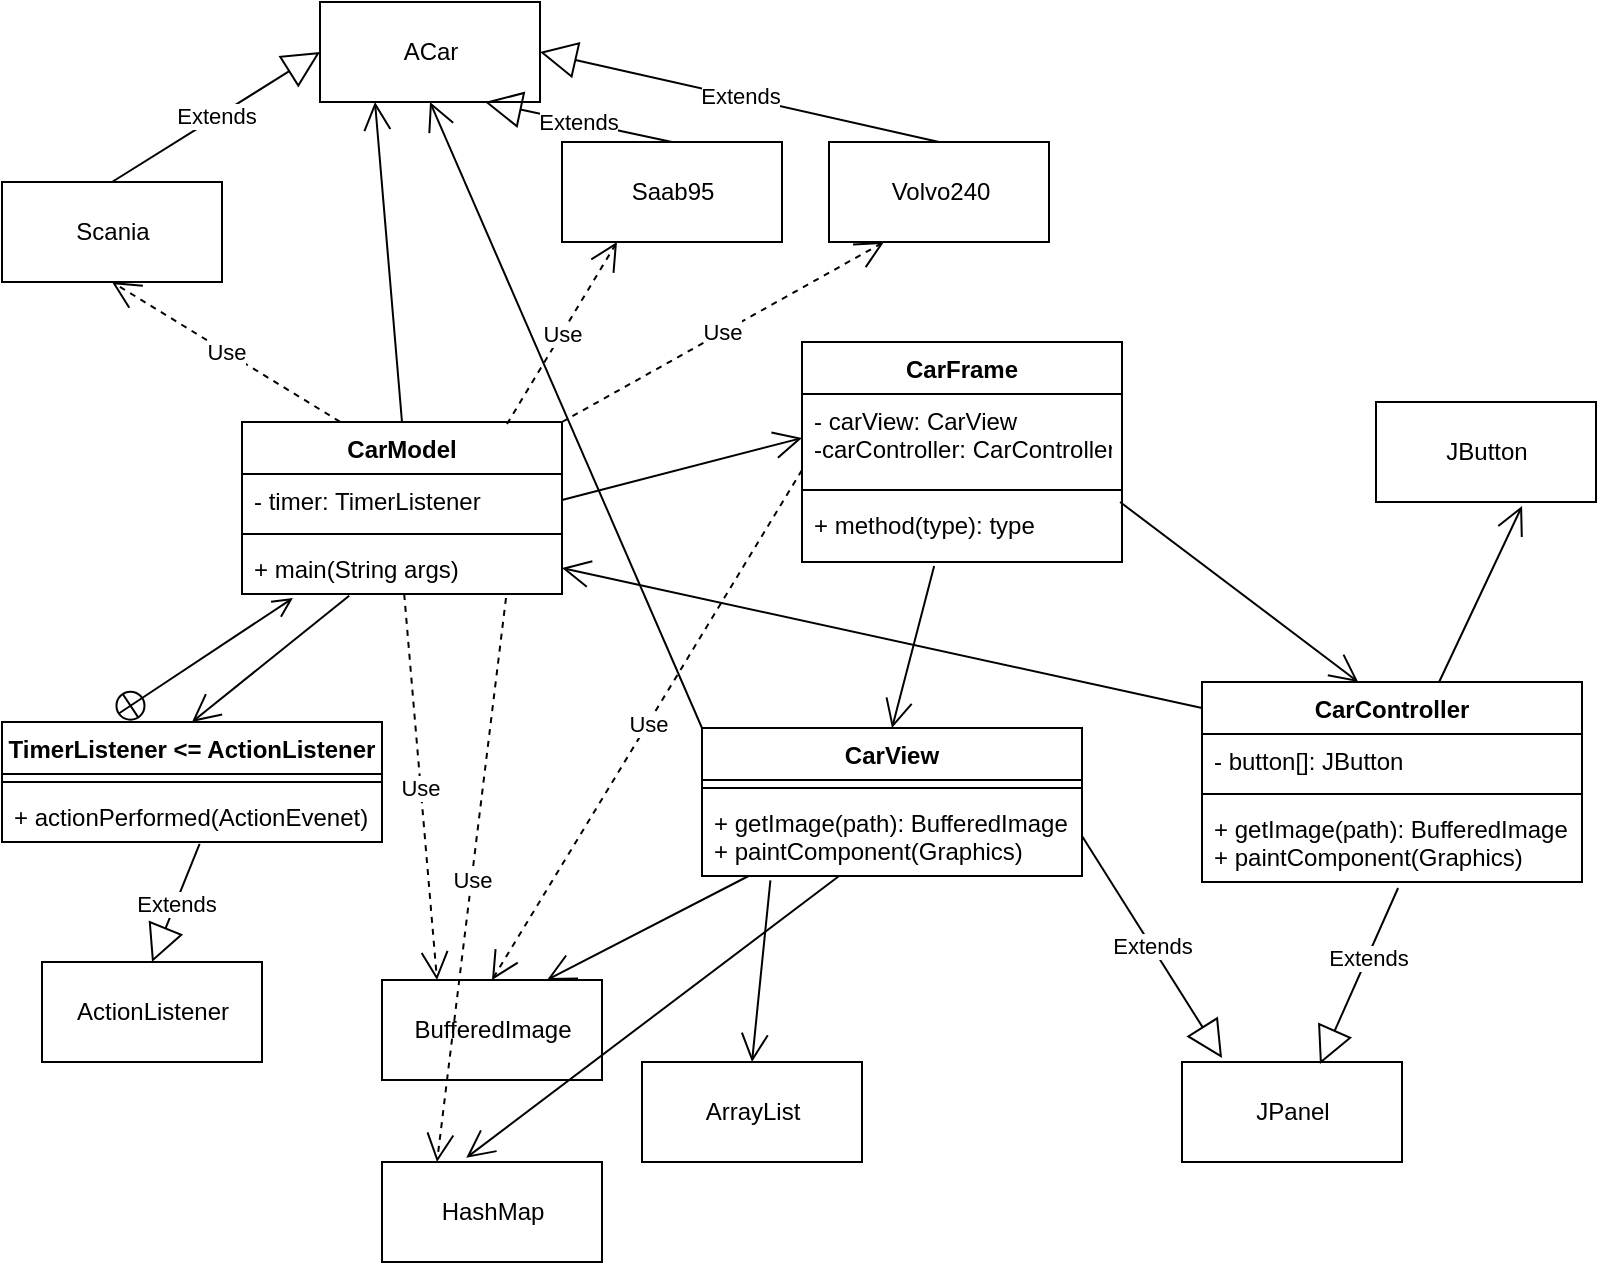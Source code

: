 <mxfile version="13.10.6" type="github">
  <diagram id="ecA78nppTtvyXu002oNl" name="Page-1">
    <mxGraphModel dx="1422" dy="794" grid="1" gridSize="10" guides="1" tooltips="1" connect="1" arrows="1" fold="1" page="1" pageScale="1" pageWidth="827" pageHeight="1169" math="0" shadow="0">
      <root>
        <mxCell id="0" />
        <mxCell id="1" parent="0" />
        <mxCell id="T7uT3LDMt8vaUPLxzDxL-1" value="Scania" style="html=1;" parent="1" vertex="1">
          <mxGeometry x="30" y="110" width="110" height="50" as="geometry" />
        </mxCell>
        <mxCell id="T7uT3LDMt8vaUPLxzDxL-2" value="Saab95" style="html=1;" parent="1" vertex="1">
          <mxGeometry x="310" y="90" width="110" height="50" as="geometry" />
        </mxCell>
        <mxCell id="T7uT3LDMt8vaUPLxzDxL-3" value="Volvo240" style="html=1;" parent="1" vertex="1">
          <mxGeometry x="443.5" y="90" width="110" height="50" as="geometry" />
        </mxCell>
        <mxCell id="T7uT3LDMt8vaUPLxzDxL-4" value="CarModel" style="swimlane;fontStyle=1;align=center;verticalAlign=top;childLayout=stackLayout;horizontal=1;startSize=26;horizontalStack=0;resizeParent=1;resizeParentMax=0;resizeLast=0;collapsible=1;marginBottom=0;" parent="1" vertex="1">
          <mxGeometry x="150" y="230" width="160" height="86" as="geometry" />
        </mxCell>
        <mxCell id="T7uT3LDMt8vaUPLxzDxL-5" value="- timer: TimerListener" style="text;strokeColor=none;fillColor=none;align=left;verticalAlign=top;spacingLeft=4;spacingRight=4;overflow=hidden;rotatable=0;points=[[0,0.5],[1,0.5]];portConstraint=eastwest;" parent="T7uT3LDMt8vaUPLxzDxL-4" vertex="1">
          <mxGeometry y="26" width="160" height="26" as="geometry" />
        </mxCell>
        <mxCell id="T7uT3LDMt8vaUPLxzDxL-6" value="" style="line;strokeWidth=1;fillColor=none;align=left;verticalAlign=middle;spacingTop=-1;spacingLeft=3;spacingRight=3;rotatable=0;labelPosition=right;points=[];portConstraint=eastwest;" parent="T7uT3LDMt8vaUPLxzDxL-4" vertex="1">
          <mxGeometry y="52" width="160" height="8" as="geometry" />
        </mxCell>
        <mxCell id="T7uT3LDMt8vaUPLxzDxL-7" value="+ main(String args)&#xa;" style="text;strokeColor=none;fillColor=none;align=left;verticalAlign=top;spacingLeft=4;spacingRight=4;overflow=hidden;rotatable=0;points=[[0,0.5],[1,0.5]];portConstraint=eastwest;" parent="T7uT3LDMt8vaUPLxzDxL-4" vertex="1">
          <mxGeometry y="60" width="160" height="26" as="geometry" />
        </mxCell>
        <mxCell id="T7uT3LDMt8vaUPLxzDxL-8" value="TimerListener &lt;= ActionListener" style="swimlane;fontStyle=1;align=center;verticalAlign=top;childLayout=stackLayout;horizontal=1;startSize=26;horizontalStack=0;resizeParent=1;resizeParentMax=0;resizeLast=0;collapsible=1;marginBottom=0;" parent="1" vertex="1">
          <mxGeometry x="30" y="380" width="190" height="60" as="geometry" />
        </mxCell>
        <mxCell id="T7uT3LDMt8vaUPLxzDxL-10" value="" style="line;strokeWidth=1;fillColor=none;align=left;verticalAlign=middle;spacingTop=-1;spacingLeft=3;spacingRight=3;rotatable=0;labelPosition=right;points=[];portConstraint=eastwest;" parent="T7uT3LDMt8vaUPLxzDxL-8" vertex="1">
          <mxGeometry y="26" width="190" height="8" as="geometry" />
        </mxCell>
        <mxCell id="T7uT3LDMt8vaUPLxzDxL-11" value="+ actionPerformed(ActionEvenet)" style="text;strokeColor=none;fillColor=none;align=left;verticalAlign=top;spacingLeft=4;spacingRight=4;overflow=hidden;rotatable=0;points=[[0,0.5],[1,0.5]];portConstraint=eastwest;" parent="T7uT3LDMt8vaUPLxzDxL-8" vertex="1">
          <mxGeometry y="34" width="190" height="26" as="geometry" />
        </mxCell>
        <mxCell id="T7uT3LDMt8vaUPLxzDxL-12" value="CarFrame" style="swimlane;fontStyle=1;align=center;verticalAlign=top;childLayout=stackLayout;horizontal=1;startSize=26;horizontalStack=0;resizeParent=1;resizeParentMax=0;resizeLast=0;collapsible=1;marginBottom=0;" parent="1" vertex="1">
          <mxGeometry x="430" y="190" width="160" height="110" as="geometry" />
        </mxCell>
        <mxCell id="T7uT3LDMt8vaUPLxzDxL-13" value="- carView: CarView&#xa;-carController: CarController" style="text;strokeColor=none;fillColor=none;align=left;verticalAlign=top;spacingLeft=4;spacingRight=4;overflow=hidden;rotatable=0;points=[[0,0.5],[1,0.5]];portConstraint=eastwest;" parent="T7uT3LDMt8vaUPLxzDxL-12" vertex="1">
          <mxGeometry y="26" width="160" height="44" as="geometry" />
        </mxCell>
        <mxCell id="T7uT3LDMt8vaUPLxzDxL-14" value="" style="line;strokeWidth=1;fillColor=none;align=left;verticalAlign=middle;spacingTop=-1;spacingLeft=3;spacingRight=3;rotatable=0;labelPosition=right;points=[];portConstraint=eastwest;" parent="T7uT3LDMt8vaUPLxzDxL-12" vertex="1">
          <mxGeometry y="70" width="160" height="8" as="geometry" />
        </mxCell>
        <mxCell id="T7uT3LDMt8vaUPLxzDxL-15" value="+ method(type): type" style="text;strokeColor=none;fillColor=none;align=left;verticalAlign=top;spacingLeft=4;spacingRight=4;overflow=hidden;rotatable=0;points=[[0,0.5],[1,0.5]];portConstraint=eastwest;" parent="T7uT3LDMt8vaUPLxzDxL-12" vertex="1">
          <mxGeometry y="78" width="160" height="32" as="geometry" />
        </mxCell>
        <mxCell id="9KbmFGsRR4CCeTzWTcyC-7" style="edgeStyle=none;orthogonalLoop=1;jettySize=auto;html=1;entryX=0.75;entryY=0;entryDx=0;entryDy=0;endArrow=open;endFill=1;endSize=12;" edge="1" parent="1" source="T7uT3LDMt8vaUPLxzDxL-16" target="T7uT3LDMt8vaUPLxzDxL-40">
          <mxGeometry relative="1" as="geometry" />
        </mxCell>
        <mxCell id="T7uT3LDMt8vaUPLxzDxL-16" value="CarView" style="swimlane;fontStyle=1;align=center;verticalAlign=top;childLayout=stackLayout;horizontal=1;startSize=26;horizontalStack=0;resizeParent=1;resizeParentMax=0;resizeLast=0;collapsible=1;marginBottom=0;" parent="1" vertex="1">
          <mxGeometry x="380" y="383" width="190" height="74" as="geometry" />
        </mxCell>
        <mxCell id="T7uT3LDMt8vaUPLxzDxL-18" value="" style="line;strokeWidth=1;fillColor=none;align=left;verticalAlign=middle;spacingTop=-1;spacingLeft=3;spacingRight=3;rotatable=0;labelPosition=right;points=[];portConstraint=eastwest;" parent="T7uT3LDMt8vaUPLxzDxL-16" vertex="1">
          <mxGeometry y="26" width="190" height="8" as="geometry" />
        </mxCell>
        <mxCell id="T7uT3LDMt8vaUPLxzDxL-19" value="+ getImage(path): BufferedImage&#xa;+ paintComponent(Graphics)" style="text;strokeColor=none;fillColor=none;align=left;verticalAlign=top;spacingLeft=4;spacingRight=4;overflow=hidden;rotatable=0;points=[[0,0.5],[1,0.5]];portConstraint=eastwest;" parent="T7uT3LDMt8vaUPLxzDxL-16" vertex="1">
          <mxGeometry y="34" width="190" height="40" as="geometry" />
        </mxCell>
        <mxCell id="T7uT3LDMt8vaUPLxzDxL-20" value="ACar" style="html=1;" parent="1" vertex="1">
          <mxGeometry x="189" y="20" width="110" height="50" as="geometry" />
        </mxCell>
        <mxCell id="T7uT3LDMt8vaUPLxzDxL-21" value="Extends" style="endArrow=block;endSize=16;endFill=0;html=1;exitX=0.5;exitY=0;exitDx=0;exitDy=0;entryX=0;entryY=0.5;entryDx=0;entryDy=0;" parent="1" source="T7uT3LDMt8vaUPLxzDxL-1" target="T7uT3LDMt8vaUPLxzDxL-20" edge="1">
          <mxGeometry width="160" relative="1" as="geometry">
            <mxPoint x="160" y="50" as="sourcePoint" />
            <mxPoint y="50" as="targetPoint" />
          </mxGeometry>
        </mxCell>
        <mxCell id="T7uT3LDMt8vaUPLxzDxL-22" value="Extends" style="endArrow=block;endSize=16;endFill=0;html=1;exitX=0.5;exitY=0;exitDx=0;exitDy=0;entryX=0.75;entryY=1;entryDx=0;entryDy=0;" parent="1" source="T7uT3LDMt8vaUPLxzDxL-2" target="T7uT3LDMt8vaUPLxzDxL-20" edge="1">
          <mxGeometry width="160" relative="1" as="geometry">
            <mxPoint x="550" y="20" as="sourcePoint" />
            <mxPoint x="390" y="20" as="targetPoint" />
          </mxGeometry>
        </mxCell>
        <mxCell id="T7uT3LDMt8vaUPLxzDxL-23" value="Extends" style="endArrow=block;endSize=16;endFill=0;html=1;exitX=0.5;exitY=0;exitDx=0;exitDy=0;entryX=1;entryY=0.5;entryDx=0;entryDy=0;" parent="1" source="T7uT3LDMt8vaUPLxzDxL-3" target="T7uT3LDMt8vaUPLxzDxL-20" edge="1">
          <mxGeometry width="160" relative="1" as="geometry">
            <mxPoint x="590" y="40" as="sourcePoint" />
            <mxPoint x="310" y="40" as="targetPoint" />
          </mxGeometry>
        </mxCell>
        <mxCell id="T7uT3LDMt8vaUPLxzDxL-24" value="" style="endArrow=open;startArrow=circlePlus;endFill=0;startFill=0;endSize=8;html=1;exitX=0.303;exitY=-0.062;exitDx=0;exitDy=0;exitPerimeter=0;entryX=0.159;entryY=1.079;entryDx=0;entryDy=0;entryPerimeter=0;" parent="1" source="T7uT3LDMt8vaUPLxzDxL-8" target="T7uT3LDMt8vaUPLxzDxL-7" edge="1">
          <mxGeometry width="160" relative="1" as="geometry">
            <mxPoint x="190" y="330" as="sourcePoint" />
            <mxPoint x="50" y="350" as="targetPoint" />
          </mxGeometry>
        </mxCell>
        <mxCell id="T7uT3LDMt8vaUPLxzDxL-25" value="JPanel" style="html=1;" parent="1" vertex="1">
          <mxGeometry x="620" y="550" width="110" height="50" as="geometry" />
        </mxCell>
        <mxCell id="T7uT3LDMt8vaUPLxzDxL-27" value="ActionListener" style="html=1;" parent="1" vertex="1">
          <mxGeometry x="50" y="500" width="110" height="50" as="geometry" />
        </mxCell>
        <mxCell id="T7uT3LDMt8vaUPLxzDxL-34" value="" style="endArrow=open;endFill=1;endSize=12;html=1;exitX=0.5;exitY=0;exitDx=0;exitDy=0;entryX=0.25;entryY=1;entryDx=0;entryDy=0;" parent="1" source="T7uT3LDMt8vaUPLxzDxL-4" target="T7uT3LDMt8vaUPLxzDxL-20" edge="1">
          <mxGeometry width="160" relative="1" as="geometry">
            <mxPoint x="540" y="260" as="sourcePoint" />
            <mxPoint x="380" y="260" as="targetPoint" />
          </mxGeometry>
        </mxCell>
        <mxCell id="T7uT3LDMt8vaUPLxzDxL-36" value="JButton" style="html=1;" parent="1" vertex="1">
          <mxGeometry x="717" y="220" width="110" height="50" as="geometry" />
        </mxCell>
        <mxCell id="T7uT3LDMt8vaUPLxzDxL-39" value="" style="endArrow=open;endFill=1;endSize=12;html=1;exitX=0;exitY=0;exitDx=0;exitDy=0;entryX=0.5;entryY=1;entryDx=0;entryDy=0;" parent="1" source="T7uT3LDMt8vaUPLxzDxL-16" target="T7uT3LDMt8vaUPLxzDxL-20" edge="1">
          <mxGeometry width="160" relative="1" as="geometry">
            <mxPoint x="540" y="310" as="sourcePoint" />
            <mxPoint x="380" y="310" as="targetPoint" />
          </mxGeometry>
        </mxCell>
        <mxCell id="T7uT3LDMt8vaUPLxzDxL-40" value="BufferedImage" style="html=1;" parent="1" vertex="1">
          <mxGeometry x="220" y="509" width="110" height="50" as="geometry" />
        </mxCell>
        <mxCell id="T7uT3LDMt8vaUPLxzDxL-41" value="HashMap" style="html=1;" parent="1" vertex="1">
          <mxGeometry x="220" y="600" width="110" height="50" as="geometry" />
        </mxCell>
        <mxCell id="T7uT3LDMt8vaUPLxzDxL-42" value="ArrayList" style="html=1;" parent="1" vertex="1">
          <mxGeometry x="350" y="550" width="110" height="50" as="geometry" />
        </mxCell>
        <mxCell id="T7uT3LDMt8vaUPLxzDxL-47" value="Use" style="endArrow=open;endSize=12;dashed=1;html=1;exitX=0.306;exitY=-0.002;exitDx=0;exitDy=0;entryX=0.5;entryY=1;entryDx=0;entryDy=0;exitPerimeter=0;" parent="1" source="T7uT3LDMt8vaUPLxzDxL-4" target="T7uT3LDMt8vaUPLxzDxL-1" edge="1">
          <mxGeometry width="160" relative="1" as="geometry">
            <mxPoint x="220" y="190" as="sourcePoint" />
            <mxPoint x="60" y="190" as="targetPoint" />
          </mxGeometry>
        </mxCell>
        <mxCell id="T7uT3LDMt8vaUPLxzDxL-48" value="Use" style="endArrow=open;endSize=12;dashed=1;html=1;exitX=0.828;exitY=0.012;exitDx=0;exitDy=0;entryX=0.25;entryY=1;entryDx=0;entryDy=0;exitPerimeter=0;" parent="1" source="T7uT3LDMt8vaUPLxzDxL-4" target="T7uT3LDMt8vaUPLxzDxL-2" edge="1">
          <mxGeometry width="160" relative="1" as="geometry">
            <mxPoint x="700" y="30" as="sourcePoint" />
            <mxPoint x="540" y="30" as="targetPoint" />
          </mxGeometry>
        </mxCell>
        <mxCell id="T7uT3LDMt8vaUPLxzDxL-49" value="Use" style="endArrow=open;endSize=12;dashed=1;html=1;exitX=1;exitY=0;exitDx=0;exitDy=0;entryX=0.25;entryY=1;entryDx=0;entryDy=0;" parent="1" source="T7uT3LDMt8vaUPLxzDxL-4" target="T7uT3LDMt8vaUPLxzDxL-3" edge="1">
          <mxGeometry width="160" relative="1" as="geometry">
            <mxPoint x="730" y="30" as="sourcePoint" />
            <mxPoint x="570" y="30" as="targetPoint" />
          </mxGeometry>
        </mxCell>
        <mxCell id="T7uT3LDMt8vaUPLxzDxL-35" value="" style="endArrow=open;endFill=1;endSize=12;html=1;exitX=1;exitY=0.5;exitDx=0;exitDy=0;entryX=0;entryY=0.5;entryDx=0;entryDy=0;" parent="1" source="T7uT3LDMt8vaUPLxzDxL-5" target="T7uT3LDMt8vaUPLxzDxL-13" edge="1">
          <mxGeometry width="160" relative="1" as="geometry">
            <mxPoint x="550" y="330" as="sourcePoint" />
            <mxPoint x="390" y="330" as="targetPoint" />
          </mxGeometry>
        </mxCell>
        <mxCell id="T7uT3LDMt8vaUPLxzDxL-26" value="Extends" style="endArrow=block;endSize=16;endFill=0;html=1;exitX=1;exitY=0.5;exitDx=0;exitDy=0;entryX=0.182;entryY=-0.04;entryDx=0;entryDy=0;entryPerimeter=0;" parent="1" target="T7uT3LDMt8vaUPLxzDxL-25" edge="1" source="T7uT3LDMt8vaUPLxzDxL-19">
          <mxGeometry width="160" relative="1" as="geometry">
            <mxPoint x="559" y="399" as="sourcePoint" />
            <mxPoint x="700" y="350" as="targetPoint" />
          </mxGeometry>
        </mxCell>
        <mxCell id="T7uT3LDMt8vaUPLxzDxL-44" value="" style="endArrow=open;endFill=1;endSize=12;html=1;entryX=0.383;entryY=-0.042;entryDx=0;entryDy=0;entryPerimeter=0;" parent="1" source="T7uT3LDMt8vaUPLxzDxL-19" target="T7uT3LDMt8vaUPLxzDxL-41" edge="1">
          <mxGeometry width="160" relative="1" as="geometry">
            <mxPoint x="460" y="510" as="sourcePoint" />
            <mxPoint x="300" y="510" as="targetPoint" />
          </mxGeometry>
        </mxCell>
        <mxCell id="T7uT3LDMt8vaUPLxzDxL-43" value="" style="endArrow=open;endFill=1;endSize=12;html=1;exitX=0.18;exitY=1.054;exitDx=0;exitDy=0;entryX=0.5;entryY=0;entryDx=0;entryDy=0;exitPerimeter=0;" parent="1" source="T7uT3LDMt8vaUPLxzDxL-19" target="T7uT3LDMt8vaUPLxzDxL-42" edge="1">
          <mxGeometry width="160" relative="1" as="geometry">
            <mxPoint x="580" y="510" as="sourcePoint" />
            <mxPoint x="420" y="510" as="targetPoint" />
          </mxGeometry>
        </mxCell>
        <mxCell id="T7uT3LDMt8vaUPLxzDxL-38" value="" style="endArrow=open;endFill=1;endSize=12;html=1;entryX=0.5;entryY=0;entryDx=0;entryDy=0;exitX=0.413;exitY=1.063;exitDx=0;exitDy=0;exitPerimeter=0;" parent="1" target="T7uT3LDMt8vaUPLxzDxL-16" edge="1" source="T7uT3LDMt8vaUPLxzDxL-15">
          <mxGeometry width="160" relative="1" as="geometry">
            <mxPoint x="530" y="340" as="sourcePoint" />
            <mxPoint x="340" y="340" as="targetPoint" />
          </mxGeometry>
        </mxCell>
        <mxCell id="T7uT3LDMt8vaUPLxzDxL-28" value="Extends" style="endArrow=block;endSize=16;endFill=0;html=1;exitX=0.52;exitY=1.038;exitDx=0;exitDy=0;entryX=0.5;entryY=0;entryDx=0;entryDy=0;exitPerimeter=0;" parent="1" source="T7uT3LDMt8vaUPLxzDxL-11" target="T7uT3LDMt8vaUPLxzDxL-27" edge="1">
          <mxGeometry width="160" relative="1" as="geometry">
            <mxPoint x="250" y="490" as="sourcePoint" />
            <mxPoint x="90" y="490" as="targetPoint" />
          </mxGeometry>
        </mxCell>
        <mxCell id="T7uT3LDMt8vaUPLxzDxL-29" value="" style="endArrow=open;endFill=1;endSize=12;html=1;exitX=0.335;exitY=1.034;exitDx=0;exitDy=0;entryX=0.5;entryY=0;entryDx=0;entryDy=0;exitPerimeter=0;" parent="1" source="T7uT3LDMt8vaUPLxzDxL-7" target="T7uT3LDMt8vaUPLxzDxL-8" edge="1">
          <mxGeometry width="160" relative="1" as="geometry">
            <mxPoint x="240" y="360" as="sourcePoint" />
            <mxPoint x="300" y="340" as="targetPoint" />
          </mxGeometry>
        </mxCell>
        <mxCell id="9KbmFGsRR4CCeTzWTcyC-2" style="edgeStyle=none;orthogonalLoop=1;jettySize=auto;html=1;entryX=0.664;entryY=1.04;entryDx=0;entryDy=0;entryPerimeter=0;endArrow=open;endFill=1;endSize=12;" edge="1" parent="1" source="rY51gkNo0D28meKHbAol-1" target="T7uT3LDMt8vaUPLxzDxL-36">
          <mxGeometry relative="1" as="geometry" />
        </mxCell>
        <mxCell id="rY51gkNo0D28meKHbAol-1" value="CarController" style="swimlane;fontStyle=1;align=center;verticalAlign=top;childLayout=stackLayout;horizontal=1;startSize=26;horizontalStack=0;resizeParent=1;resizeParentMax=0;resizeLast=0;collapsible=1;marginBottom=0;" parent="1" vertex="1">
          <mxGeometry x="630" y="360" width="190" height="100" as="geometry" />
        </mxCell>
        <mxCell id="rY51gkNo0D28meKHbAol-2" value="- button[]: JButton" style="text;strokeColor=none;fillColor=none;align=left;verticalAlign=top;spacingLeft=4;spacingRight=4;overflow=hidden;rotatable=0;points=[[0,0.5],[1,0.5]];portConstraint=eastwest;" parent="rY51gkNo0D28meKHbAol-1" vertex="1">
          <mxGeometry y="26" width="190" height="26" as="geometry" />
        </mxCell>
        <mxCell id="rY51gkNo0D28meKHbAol-3" value="" style="line;strokeWidth=1;fillColor=none;align=left;verticalAlign=middle;spacingTop=-1;spacingLeft=3;spacingRight=3;rotatable=0;labelPosition=right;points=[];portConstraint=eastwest;" parent="rY51gkNo0D28meKHbAol-1" vertex="1">
          <mxGeometry y="52" width="190" height="8" as="geometry" />
        </mxCell>
        <mxCell id="rY51gkNo0D28meKHbAol-4" value="+ getImage(path): BufferedImage&#xa;+ paintComponent(Graphics)" style="text;strokeColor=none;fillColor=none;align=left;verticalAlign=top;spacingLeft=4;spacingRight=4;overflow=hidden;rotatable=0;points=[[0,0.5],[1,0.5]];portConstraint=eastwest;" parent="rY51gkNo0D28meKHbAol-1" vertex="1">
          <mxGeometry y="60" width="190" height="40" as="geometry" />
        </mxCell>
        <mxCell id="9KbmFGsRR4CCeTzWTcyC-1" style="edgeStyle=none;orthogonalLoop=1;jettySize=auto;html=1;entryX=0.411;entryY=0;entryDx=0;entryDy=0;entryPerimeter=0;endArrow=open;endFill=1;endSize=12;exitX=0.994;exitY=0.063;exitDx=0;exitDy=0;exitPerimeter=0;" edge="1" parent="1" source="T7uT3LDMt8vaUPLxzDxL-15" target="rY51gkNo0D28meKHbAol-1">
          <mxGeometry relative="1" as="geometry" />
        </mxCell>
        <mxCell id="9KbmFGsRR4CCeTzWTcyC-3" style="endArrow=block;endSize=16;endFill=0;html=1;exitX=0.516;exitY=1.075;exitDx=0;exitDy=0;entryX=0.627;entryY=0.02;entryDx=0;entryDy=0;entryPerimeter=0;exitPerimeter=0;" edge="1" parent="1" source="rY51gkNo0D28meKHbAol-4" target="T7uT3LDMt8vaUPLxzDxL-25">
          <mxGeometry relative="1" as="geometry" />
        </mxCell>
        <mxCell id="9KbmFGsRR4CCeTzWTcyC-4" value="Extends" style="edgeLabel;html=1;align=center;verticalAlign=middle;resizable=0;points=[];" vertex="1" connectable="0" parent="9KbmFGsRR4CCeTzWTcyC-3">
          <mxGeometry x="-0.222" relative="1" as="geometry">
            <mxPoint as="offset" />
          </mxGeometry>
        </mxCell>
        <mxCell id="9KbmFGsRR4CCeTzWTcyC-6" style="edgeStyle=none;orthogonalLoop=1;jettySize=auto;html=1;entryX=1;entryY=0.5;entryDx=0;entryDy=0;endArrow=open;endFill=1;endSize=12;" edge="1" parent="1" target="T7uT3LDMt8vaUPLxzDxL-7">
          <mxGeometry relative="1" as="geometry">
            <mxPoint x="630" y="373" as="sourcePoint" />
          </mxGeometry>
        </mxCell>
        <mxCell id="9KbmFGsRR4CCeTzWTcyC-9" value="Use" style="endArrow=open;endSize=12;dashed=1;html=1;entryX=0.5;entryY=0;entryDx=0;entryDy=0;exitX=0;exitY=0.864;exitDx=0;exitDy=0;exitPerimeter=0;" edge="1" parent="1" source="T7uT3LDMt8vaUPLxzDxL-13" target="T7uT3LDMt8vaUPLxzDxL-40">
          <mxGeometry width="160" relative="1" as="geometry">
            <mxPoint x="520" y="290" as="sourcePoint" />
            <mxPoint x="680" y="290" as="targetPoint" />
          </mxGeometry>
        </mxCell>
        <mxCell id="9KbmFGsRR4CCeTzWTcyC-10" value="Use" style="endArrow=open;endSize=12;dashed=1;html=1;entryX=0.25;entryY=0;entryDx=0;entryDy=0;" edge="1" parent="1" source="T7uT3LDMt8vaUPLxzDxL-7" target="T7uT3LDMt8vaUPLxzDxL-40">
          <mxGeometry width="160" relative="1" as="geometry">
            <mxPoint x="520" y="240" as="sourcePoint" />
            <mxPoint x="680" y="240" as="targetPoint" />
          </mxGeometry>
        </mxCell>
        <mxCell id="9KbmFGsRR4CCeTzWTcyC-11" value="Use" style="endArrow=open;endSize=12;dashed=1;html=1;entryX=0.25;entryY=0;entryDx=0;entryDy=0;exitX=0.825;exitY=1.077;exitDx=0;exitDy=0;exitPerimeter=0;" edge="1" parent="1" source="T7uT3LDMt8vaUPLxzDxL-7" target="T7uT3LDMt8vaUPLxzDxL-41">
          <mxGeometry width="160" relative="1" as="geometry">
            <mxPoint x="276" y="330.992" as="sourcePoint" />
            <mxPoint x="360" y="510" as="targetPoint" />
          </mxGeometry>
        </mxCell>
      </root>
    </mxGraphModel>
  </diagram>
</mxfile>
